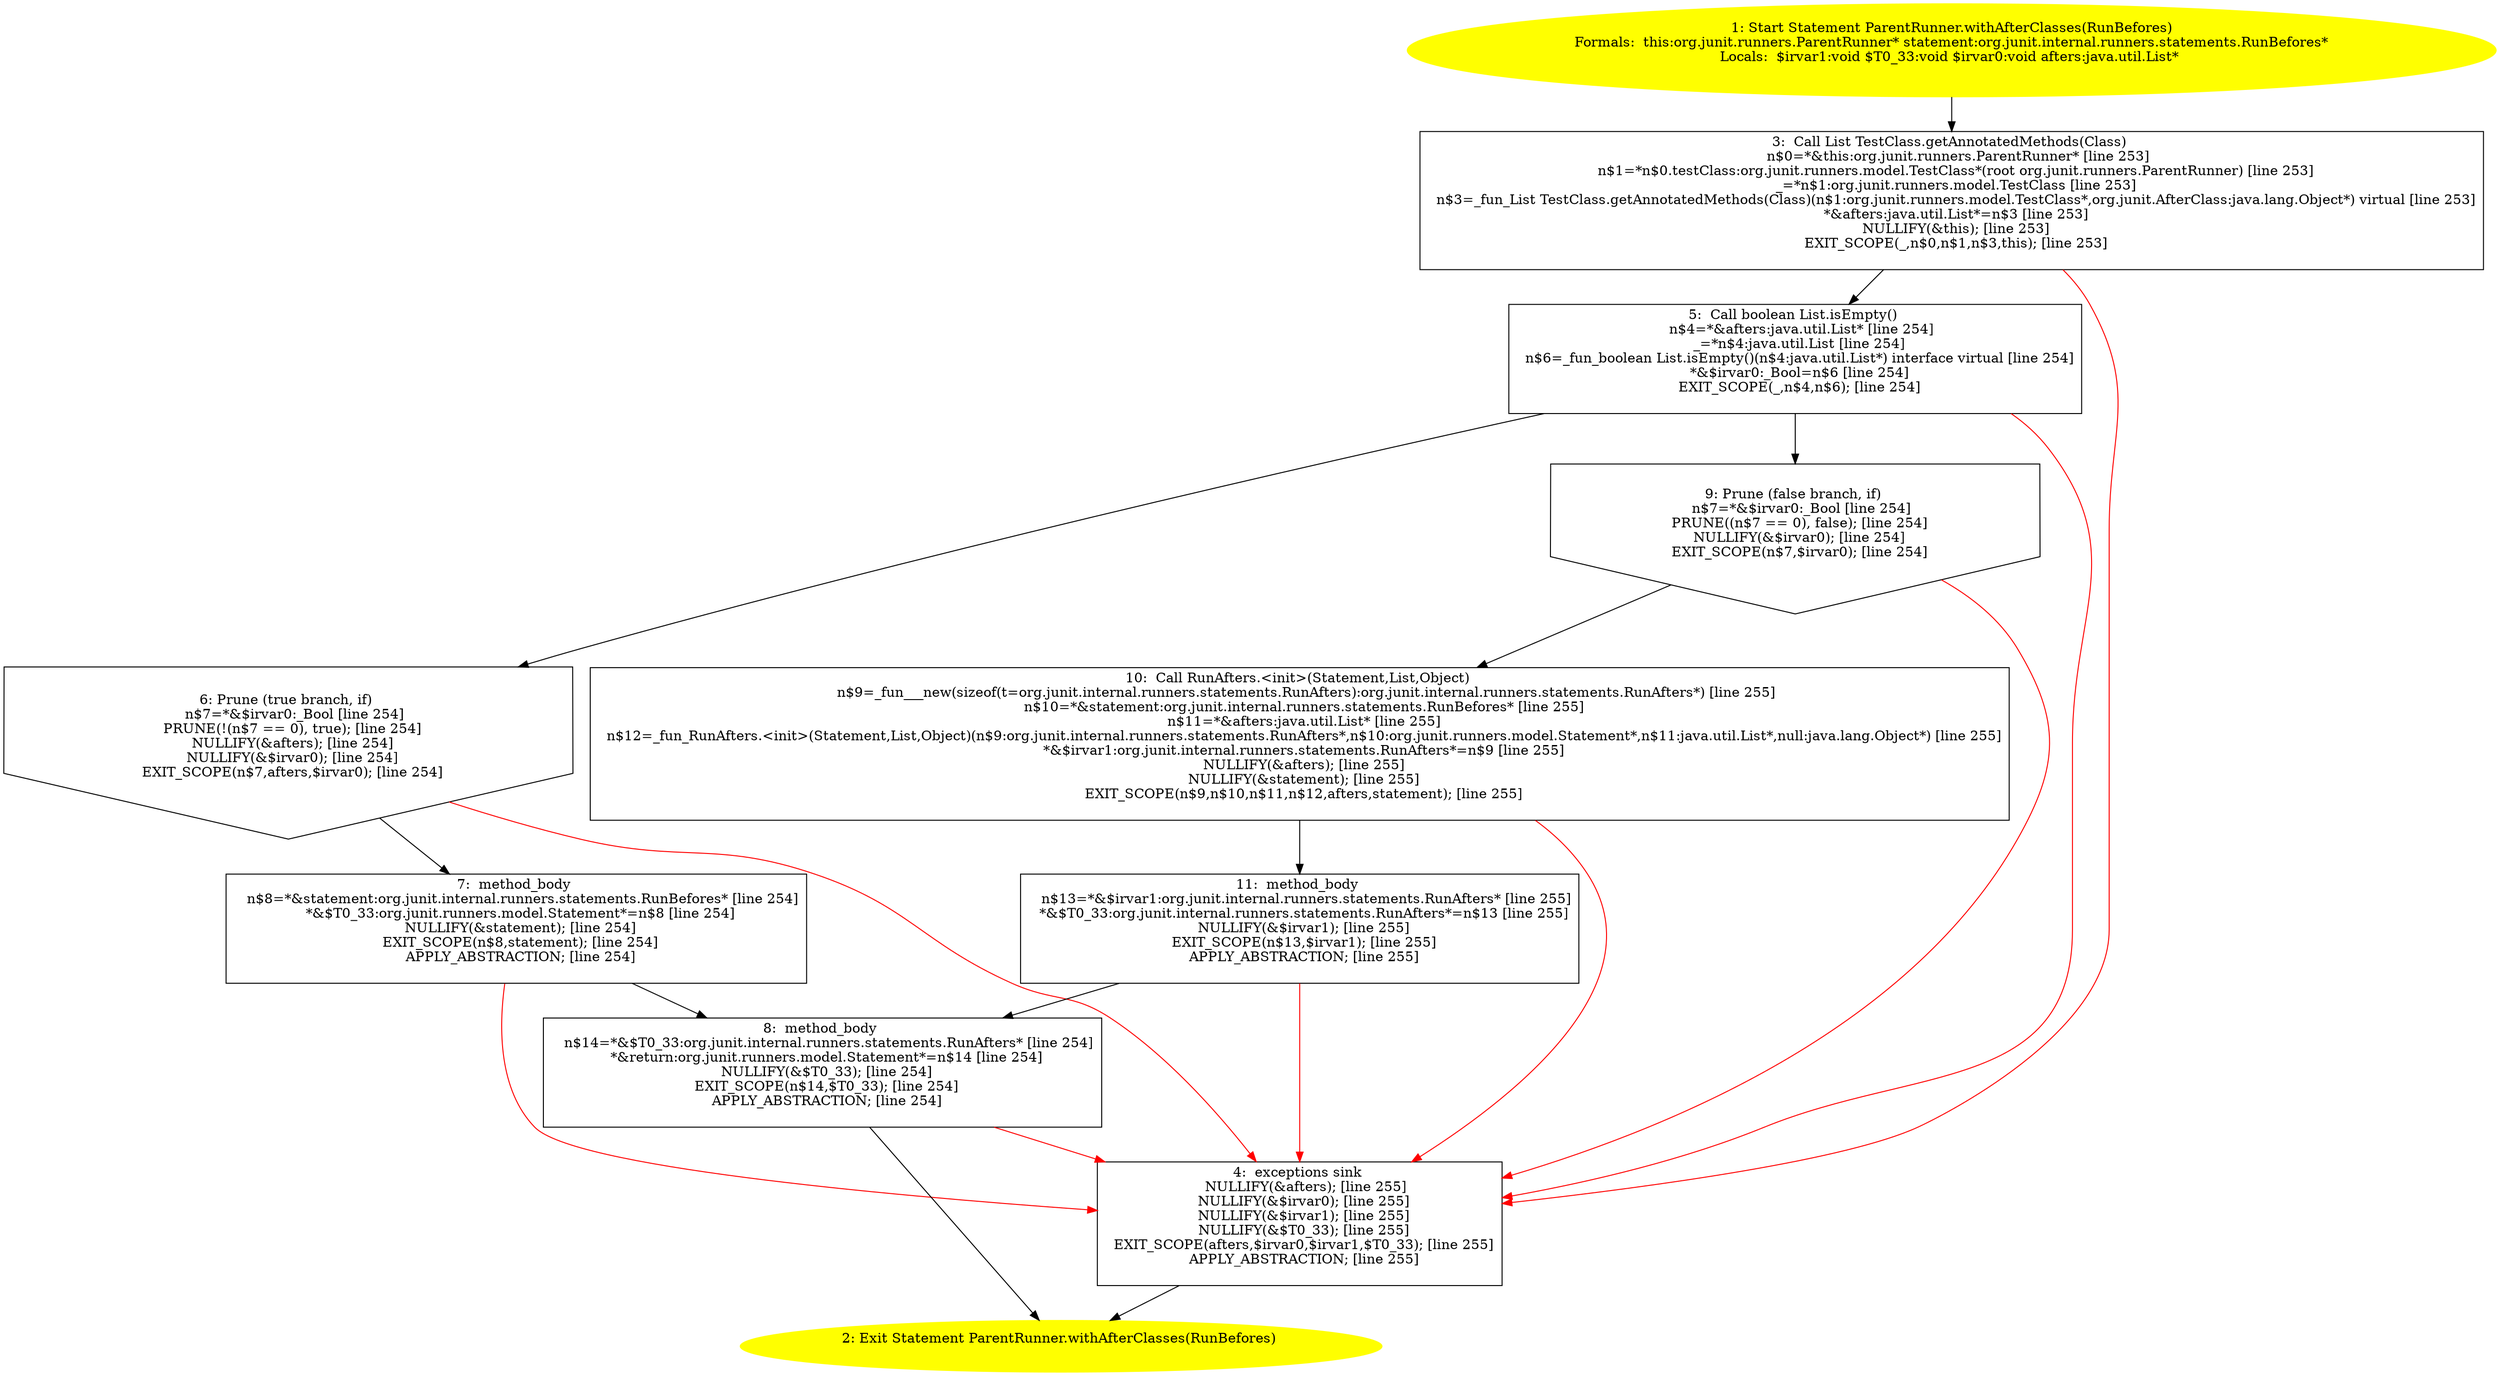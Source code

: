 /* @generated */
digraph cfg {
"org.junit.runners.ParentRunner.withAfterClasses(org.junit.internal.runners.statements.RunBefores):or.9735641ef639dc247742c036001d6f54_1" [label="1: Start Statement ParentRunner.withAfterClasses(RunBefores)\nFormals:  this:org.junit.runners.ParentRunner* statement:org.junit.internal.runners.statements.RunBefores*\nLocals:  $irvar1:void $T0_33:void $irvar0:void afters:java.util.List* \n  " color=yellow style=filled]
	

	 "org.junit.runners.ParentRunner.withAfterClasses(org.junit.internal.runners.statements.RunBefores):or.9735641ef639dc247742c036001d6f54_1" -> "org.junit.runners.ParentRunner.withAfterClasses(org.junit.internal.runners.statements.RunBefores):or.9735641ef639dc247742c036001d6f54_3" ;
"org.junit.runners.ParentRunner.withAfterClasses(org.junit.internal.runners.statements.RunBefores):or.9735641ef639dc247742c036001d6f54_2" [label="2: Exit Statement ParentRunner.withAfterClasses(RunBefores) \n  " color=yellow style=filled]
	

"org.junit.runners.ParentRunner.withAfterClasses(org.junit.internal.runners.statements.RunBefores):or.9735641ef639dc247742c036001d6f54_3" [label="3:  Call List TestClass.getAnnotatedMethods(Class) \n   n$0=*&this:org.junit.runners.ParentRunner* [line 253]\n  n$1=*n$0.testClass:org.junit.runners.model.TestClass*(root org.junit.runners.ParentRunner) [line 253]\n  _=*n$1:org.junit.runners.model.TestClass [line 253]\n  n$3=_fun_List TestClass.getAnnotatedMethods(Class)(n$1:org.junit.runners.model.TestClass*,org.junit.AfterClass:java.lang.Object*) virtual [line 253]\n  *&afters:java.util.List*=n$3 [line 253]\n  NULLIFY(&this); [line 253]\n  EXIT_SCOPE(_,n$0,n$1,n$3,this); [line 253]\n " shape="box"]
	

	 "org.junit.runners.ParentRunner.withAfterClasses(org.junit.internal.runners.statements.RunBefores):or.9735641ef639dc247742c036001d6f54_3" -> "org.junit.runners.ParentRunner.withAfterClasses(org.junit.internal.runners.statements.RunBefores):or.9735641ef639dc247742c036001d6f54_5" ;
	 "org.junit.runners.ParentRunner.withAfterClasses(org.junit.internal.runners.statements.RunBefores):or.9735641ef639dc247742c036001d6f54_3" -> "org.junit.runners.ParentRunner.withAfterClasses(org.junit.internal.runners.statements.RunBefores):or.9735641ef639dc247742c036001d6f54_4" [color="red" ];
"org.junit.runners.ParentRunner.withAfterClasses(org.junit.internal.runners.statements.RunBefores):or.9735641ef639dc247742c036001d6f54_4" [label="4:  exceptions sink \n   NULLIFY(&afters); [line 255]\n  NULLIFY(&$irvar0); [line 255]\n  NULLIFY(&$irvar1); [line 255]\n  NULLIFY(&$T0_33); [line 255]\n  EXIT_SCOPE(afters,$irvar0,$irvar1,$T0_33); [line 255]\n  APPLY_ABSTRACTION; [line 255]\n " shape="box"]
	

	 "org.junit.runners.ParentRunner.withAfterClasses(org.junit.internal.runners.statements.RunBefores):or.9735641ef639dc247742c036001d6f54_4" -> "org.junit.runners.ParentRunner.withAfterClasses(org.junit.internal.runners.statements.RunBefores):or.9735641ef639dc247742c036001d6f54_2" ;
"org.junit.runners.ParentRunner.withAfterClasses(org.junit.internal.runners.statements.RunBefores):or.9735641ef639dc247742c036001d6f54_5" [label="5:  Call boolean List.isEmpty() \n   n$4=*&afters:java.util.List* [line 254]\n  _=*n$4:java.util.List [line 254]\n  n$6=_fun_boolean List.isEmpty()(n$4:java.util.List*) interface virtual [line 254]\n  *&$irvar0:_Bool=n$6 [line 254]\n  EXIT_SCOPE(_,n$4,n$6); [line 254]\n " shape="box"]
	

	 "org.junit.runners.ParentRunner.withAfterClasses(org.junit.internal.runners.statements.RunBefores):or.9735641ef639dc247742c036001d6f54_5" -> "org.junit.runners.ParentRunner.withAfterClasses(org.junit.internal.runners.statements.RunBefores):or.9735641ef639dc247742c036001d6f54_6" ;
	 "org.junit.runners.ParentRunner.withAfterClasses(org.junit.internal.runners.statements.RunBefores):or.9735641ef639dc247742c036001d6f54_5" -> "org.junit.runners.ParentRunner.withAfterClasses(org.junit.internal.runners.statements.RunBefores):or.9735641ef639dc247742c036001d6f54_9" ;
	 "org.junit.runners.ParentRunner.withAfterClasses(org.junit.internal.runners.statements.RunBefores):or.9735641ef639dc247742c036001d6f54_5" -> "org.junit.runners.ParentRunner.withAfterClasses(org.junit.internal.runners.statements.RunBefores):or.9735641ef639dc247742c036001d6f54_4" [color="red" ];
"org.junit.runners.ParentRunner.withAfterClasses(org.junit.internal.runners.statements.RunBefores):or.9735641ef639dc247742c036001d6f54_6" [label="6: Prune (true branch, if) \n   n$7=*&$irvar0:_Bool [line 254]\n  PRUNE(!(n$7 == 0), true); [line 254]\n  NULLIFY(&afters); [line 254]\n  NULLIFY(&$irvar0); [line 254]\n  EXIT_SCOPE(n$7,afters,$irvar0); [line 254]\n " shape="invhouse"]
	

	 "org.junit.runners.ParentRunner.withAfterClasses(org.junit.internal.runners.statements.RunBefores):or.9735641ef639dc247742c036001d6f54_6" -> "org.junit.runners.ParentRunner.withAfterClasses(org.junit.internal.runners.statements.RunBefores):or.9735641ef639dc247742c036001d6f54_7" ;
	 "org.junit.runners.ParentRunner.withAfterClasses(org.junit.internal.runners.statements.RunBefores):or.9735641ef639dc247742c036001d6f54_6" -> "org.junit.runners.ParentRunner.withAfterClasses(org.junit.internal.runners.statements.RunBefores):or.9735641ef639dc247742c036001d6f54_4" [color="red" ];
"org.junit.runners.ParentRunner.withAfterClasses(org.junit.internal.runners.statements.RunBefores):or.9735641ef639dc247742c036001d6f54_7" [label="7:  method_body \n   n$8=*&statement:org.junit.internal.runners.statements.RunBefores* [line 254]\n  *&$T0_33:org.junit.runners.model.Statement*=n$8 [line 254]\n  NULLIFY(&statement); [line 254]\n  EXIT_SCOPE(n$8,statement); [line 254]\n  APPLY_ABSTRACTION; [line 254]\n " shape="box"]
	

	 "org.junit.runners.ParentRunner.withAfterClasses(org.junit.internal.runners.statements.RunBefores):or.9735641ef639dc247742c036001d6f54_7" -> "org.junit.runners.ParentRunner.withAfterClasses(org.junit.internal.runners.statements.RunBefores):or.9735641ef639dc247742c036001d6f54_8" ;
	 "org.junit.runners.ParentRunner.withAfterClasses(org.junit.internal.runners.statements.RunBefores):or.9735641ef639dc247742c036001d6f54_7" -> "org.junit.runners.ParentRunner.withAfterClasses(org.junit.internal.runners.statements.RunBefores):or.9735641ef639dc247742c036001d6f54_4" [color="red" ];
"org.junit.runners.ParentRunner.withAfterClasses(org.junit.internal.runners.statements.RunBefores):or.9735641ef639dc247742c036001d6f54_8" [label="8:  method_body \n   n$14=*&$T0_33:org.junit.internal.runners.statements.RunAfters* [line 254]\n  *&return:org.junit.runners.model.Statement*=n$14 [line 254]\n  NULLIFY(&$T0_33); [line 254]\n  EXIT_SCOPE(n$14,$T0_33); [line 254]\n  APPLY_ABSTRACTION; [line 254]\n " shape="box"]
	

	 "org.junit.runners.ParentRunner.withAfterClasses(org.junit.internal.runners.statements.RunBefores):or.9735641ef639dc247742c036001d6f54_8" -> "org.junit.runners.ParentRunner.withAfterClasses(org.junit.internal.runners.statements.RunBefores):or.9735641ef639dc247742c036001d6f54_2" ;
	 "org.junit.runners.ParentRunner.withAfterClasses(org.junit.internal.runners.statements.RunBefores):or.9735641ef639dc247742c036001d6f54_8" -> "org.junit.runners.ParentRunner.withAfterClasses(org.junit.internal.runners.statements.RunBefores):or.9735641ef639dc247742c036001d6f54_4" [color="red" ];
"org.junit.runners.ParentRunner.withAfterClasses(org.junit.internal.runners.statements.RunBefores):or.9735641ef639dc247742c036001d6f54_9" [label="9: Prune (false branch, if) \n   n$7=*&$irvar0:_Bool [line 254]\n  PRUNE((n$7 == 0), false); [line 254]\n  NULLIFY(&$irvar0); [line 254]\n  EXIT_SCOPE(n$7,$irvar0); [line 254]\n " shape="invhouse"]
	

	 "org.junit.runners.ParentRunner.withAfterClasses(org.junit.internal.runners.statements.RunBefores):or.9735641ef639dc247742c036001d6f54_9" -> "org.junit.runners.ParentRunner.withAfterClasses(org.junit.internal.runners.statements.RunBefores):or.9735641ef639dc247742c036001d6f54_10" ;
	 "org.junit.runners.ParentRunner.withAfterClasses(org.junit.internal.runners.statements.RunBefores):or.9735641ef639dc247742c036001d6f54_9" -> "org.junit.runners.ParentRunner.withAfterClasses(org.junit.internal.runners.statements.RunBefores):or.9735641ef639dc247742c036001d6f54_4" [color="red" ];
"org.junit.runners.ParentRunner.withAfterClasses(org.junit.internal.runners.statements.RunBefores):or.9735641ef639dc247742c036001d6f54_10" [label="10:  Call RunAfters.<init>(Statement,List,Object) \n   n$9=_fun___new(sizeof(t=org.junit.internal.runners.statements.RunAfters):org.junit.internal.runners.statements.RunAfters*) [line 255]\n  n$10=*&statement:org.junit.internal.runners.statements.RunBefores* [line 255]\n  n$11=*&afters:java.util.List* [line 255]\n  n$12=_fun_RunAfters.<init>(Statement,List,Object)(n$9:org.junit.internal.runners.statements.RunAfters*,n$10:org.junit.runners.model.Statement*,n$11:java.util.List*,null:java.lang.Object*) [line 255]\n  *&$irvar1:org.junit.internal.runners.statements.RunAfters*=n$9 [line 255]\n  NULLIFY(&afters); [line 255]\n  NULLIFY(&statement); [line 255]\n  EXIT_SCOPE(n$9,n$10,n$11,n$12,afters,statement); [line 255]\n " shape="box"]
	

	 "org.junit.runners.ParentRunner.withAfterClasses(org.junit.internal.runners.statements.RunBefores):or.9735641ef639dc247742c036001d6f54_10" -> "org.junit.runners.ParentRunner.withAfterClasses(org.junit.internal.runners.statements.RunBefores):or.9735641ef639dc247742c036001d6f54_11" ;
	 "org.junit.runners.ParentRunner.withAfterClasses(org.junit.internal.runners.statements.RunBefores):or.9735641ef639dc247742c036001d6f54_10" -> "org.junit.runners.ParentRunner.withAfterClasses(org.junit.internal.runners.statements.RunBefores):or.9735641ef639dc247742c036001d6f54_4" [color="red" ];
"org.junit.runners.ParentRunner.withAfterClasses(org.junit.internal.runners.statements.RunBefores):or.9735641ef639dc247742c036001d6f54_11" [label="11:  method_body \n   n$13=*&$irvar1:org.junit.internal.runners.statements.RunAfters* [line 255]\n  *&$T0_33:org.junit.internal.runners.statements.RunAfters*=n$13 [line 255]\n  NULLIFY(&$irvar1); [line 255]\n  EXIT_SCOPE(n$13,$irvar1); [line 255]\n  APPLY_ABSTRACTION; [line 255]\n " shape="box"]
	

	 "org.junit.runners.ParentRunner.withAfterClasses(org.junit.internal.runners.statements.RunBefores):or.9735641ef639dc247742c036001d6f54_11" -> "org.junit.runners.ParentRunner.withAfterClasses(org.junit.internal.runners.statements.RunBefores):or.9735641ef639dc247742c036001d6f54_8" ;
	 "org.junit.runners.ParentRunner.withAfterClasses(org.junit.internal.runners.statements.RunBefores):or.9735641ef639dc247742c036001d6f54_11" -> "org.junit.runners.ParentRunner.withAfterClasses(org.junit.internal.runners.statements.RunBefores):or.9735641ef639dc247742c036001d6f54_4" [color="red" ];
}
